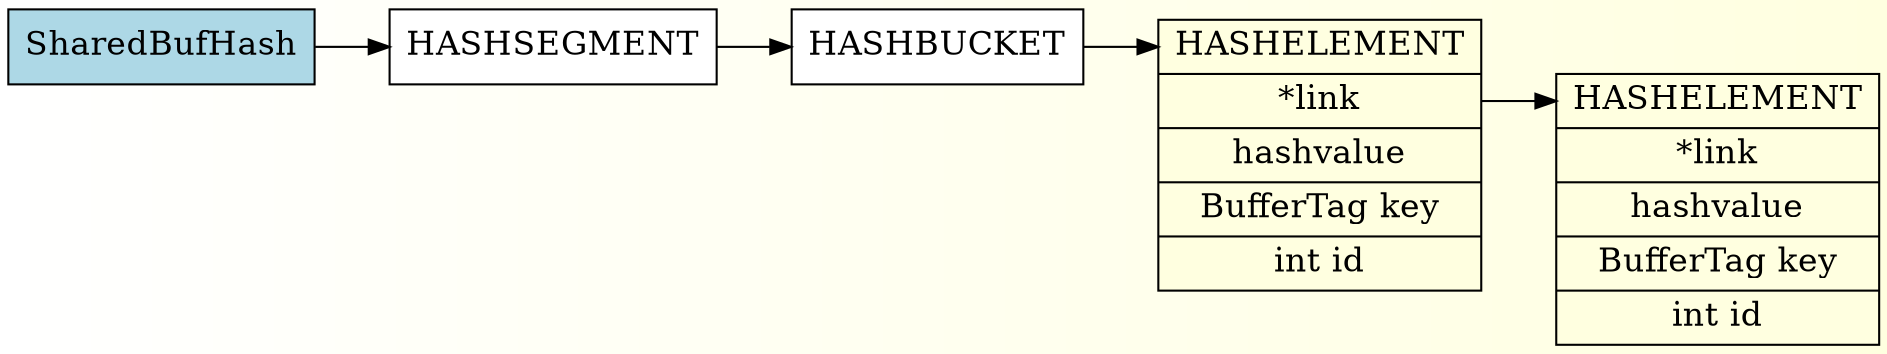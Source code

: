 digraph g{
	graph[
		rankdir = "LR"
		bgcolor = "white:lightyellow"
		style="filled"
		];

	node[
		fontsize = "16"
		shape = "record"
		style = "filled"
		];
	edge[
		];

	"hash" [
		label = "<f0>SharedBufHash"
		fillcolor = "lightblue"
		];

	"segment" [
			label = "<f0>HASHSEGMENT"
			fillcolor = "white"
		];

	"bucket" [
			label = "<f0>HASHBUCKET"
			fillcolor = "white"
		];

	"element" [
			label = "<f0>HASHELEMENT
			|<f1>*link
			|<f2>hashvalue
			|BufferTag key
			|int id"
			fillcolor = "lightyellow"
		];

	"1element" [
			label = "<f0>HASHELEMENT
			|<f1>*link
			|<f2>hashvalue
			|BufferTag key
			|int id"
			fillcolor = "lightyellow"
		];
	"hash":f0 -> "segment":f0;
	"segment":f0 -> "bucket":f0;
	"bucket":f0 -> "element":f0;
	"element":f1 -> "1element":f0;
}
